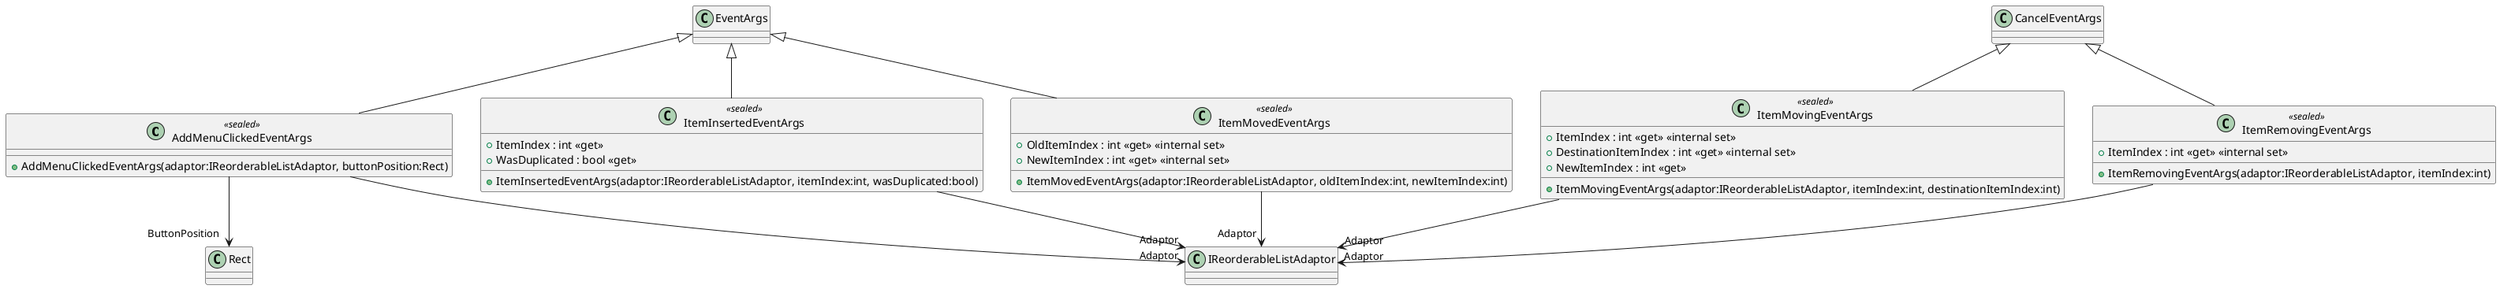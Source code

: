 @startuml
class AddMenuClickedEventArgs <<sealed>> {
    + AddMenuClickedEventArgs(adaptor:IReorderableListAdaptor, buttonPosition:Rect)
}
class ItemInsertedEventArgs <<sealed>> {
    + ItemInsertedEventArgs(adaptor:IReorderableListAdaptor, itemIndex:int, wasDuplicated:bool)
    + ItemIndex : int <<get>>
    + WasDuplicated : bool <<get>>
}
class ItemRemovingEventArgs <<sealed>> {
    + ItemRemovingEventArgs(adaptor:IReorderableListAdaptor, itemIndex:int)
    + ItemIndex : int <<get>> <<internal set>>
}
class ItemMovingEventArgs <<sealed>> {
    + ItemMovingEventArgs(adaptor:IReorderableListAdaptor, itemIndex:int, destinationItemIndex:int)
    + ItemIndex : int <<get>> <<internal set>>
    + DestinationItemIndex : int <<get>> <<internal set>>
    + NewItemIndex : int <<get>>
}
class ItemMovedEventArgs <<sealed>> {
    + ItemMovedEventArgs(adaptor:IReorderableListAdaptor, oldItemIndex:int, newItemIndex:int)
    + OldItemIndex : int <<get>> <<internal set>>
    + NewItemIndex : int <<get>> <<internal set>>
}
EventArgs <|-- AddMenuClickedEventArgs
AddMenuClickedEventArgs --> "Adaptor" IReorderableListAdaptor
AddMenuClickedEventArgs --> "ButtonPosition" Rect
EventArgs <|-- ItemInsertedEventArgs
ItemInsertedEventArgs --> "Adaptor" IReorderableListAdaptor
CancelEventArgs <|-- ItemRemovingEventArgs
ItemRemovingEventArgs --> "Adaptor" IReorderableListAdaptor
CancelEventArgs <|-- ItemMovingEventArgs
ItemMovingEventArgs --> "Adaptor" IReorderableListAdaptor
EventArgs <|-- ItemMovedEventArgs
ItemMovedEventArgs --> "Adaptor" IReorderableListAdaptor
@enduml
